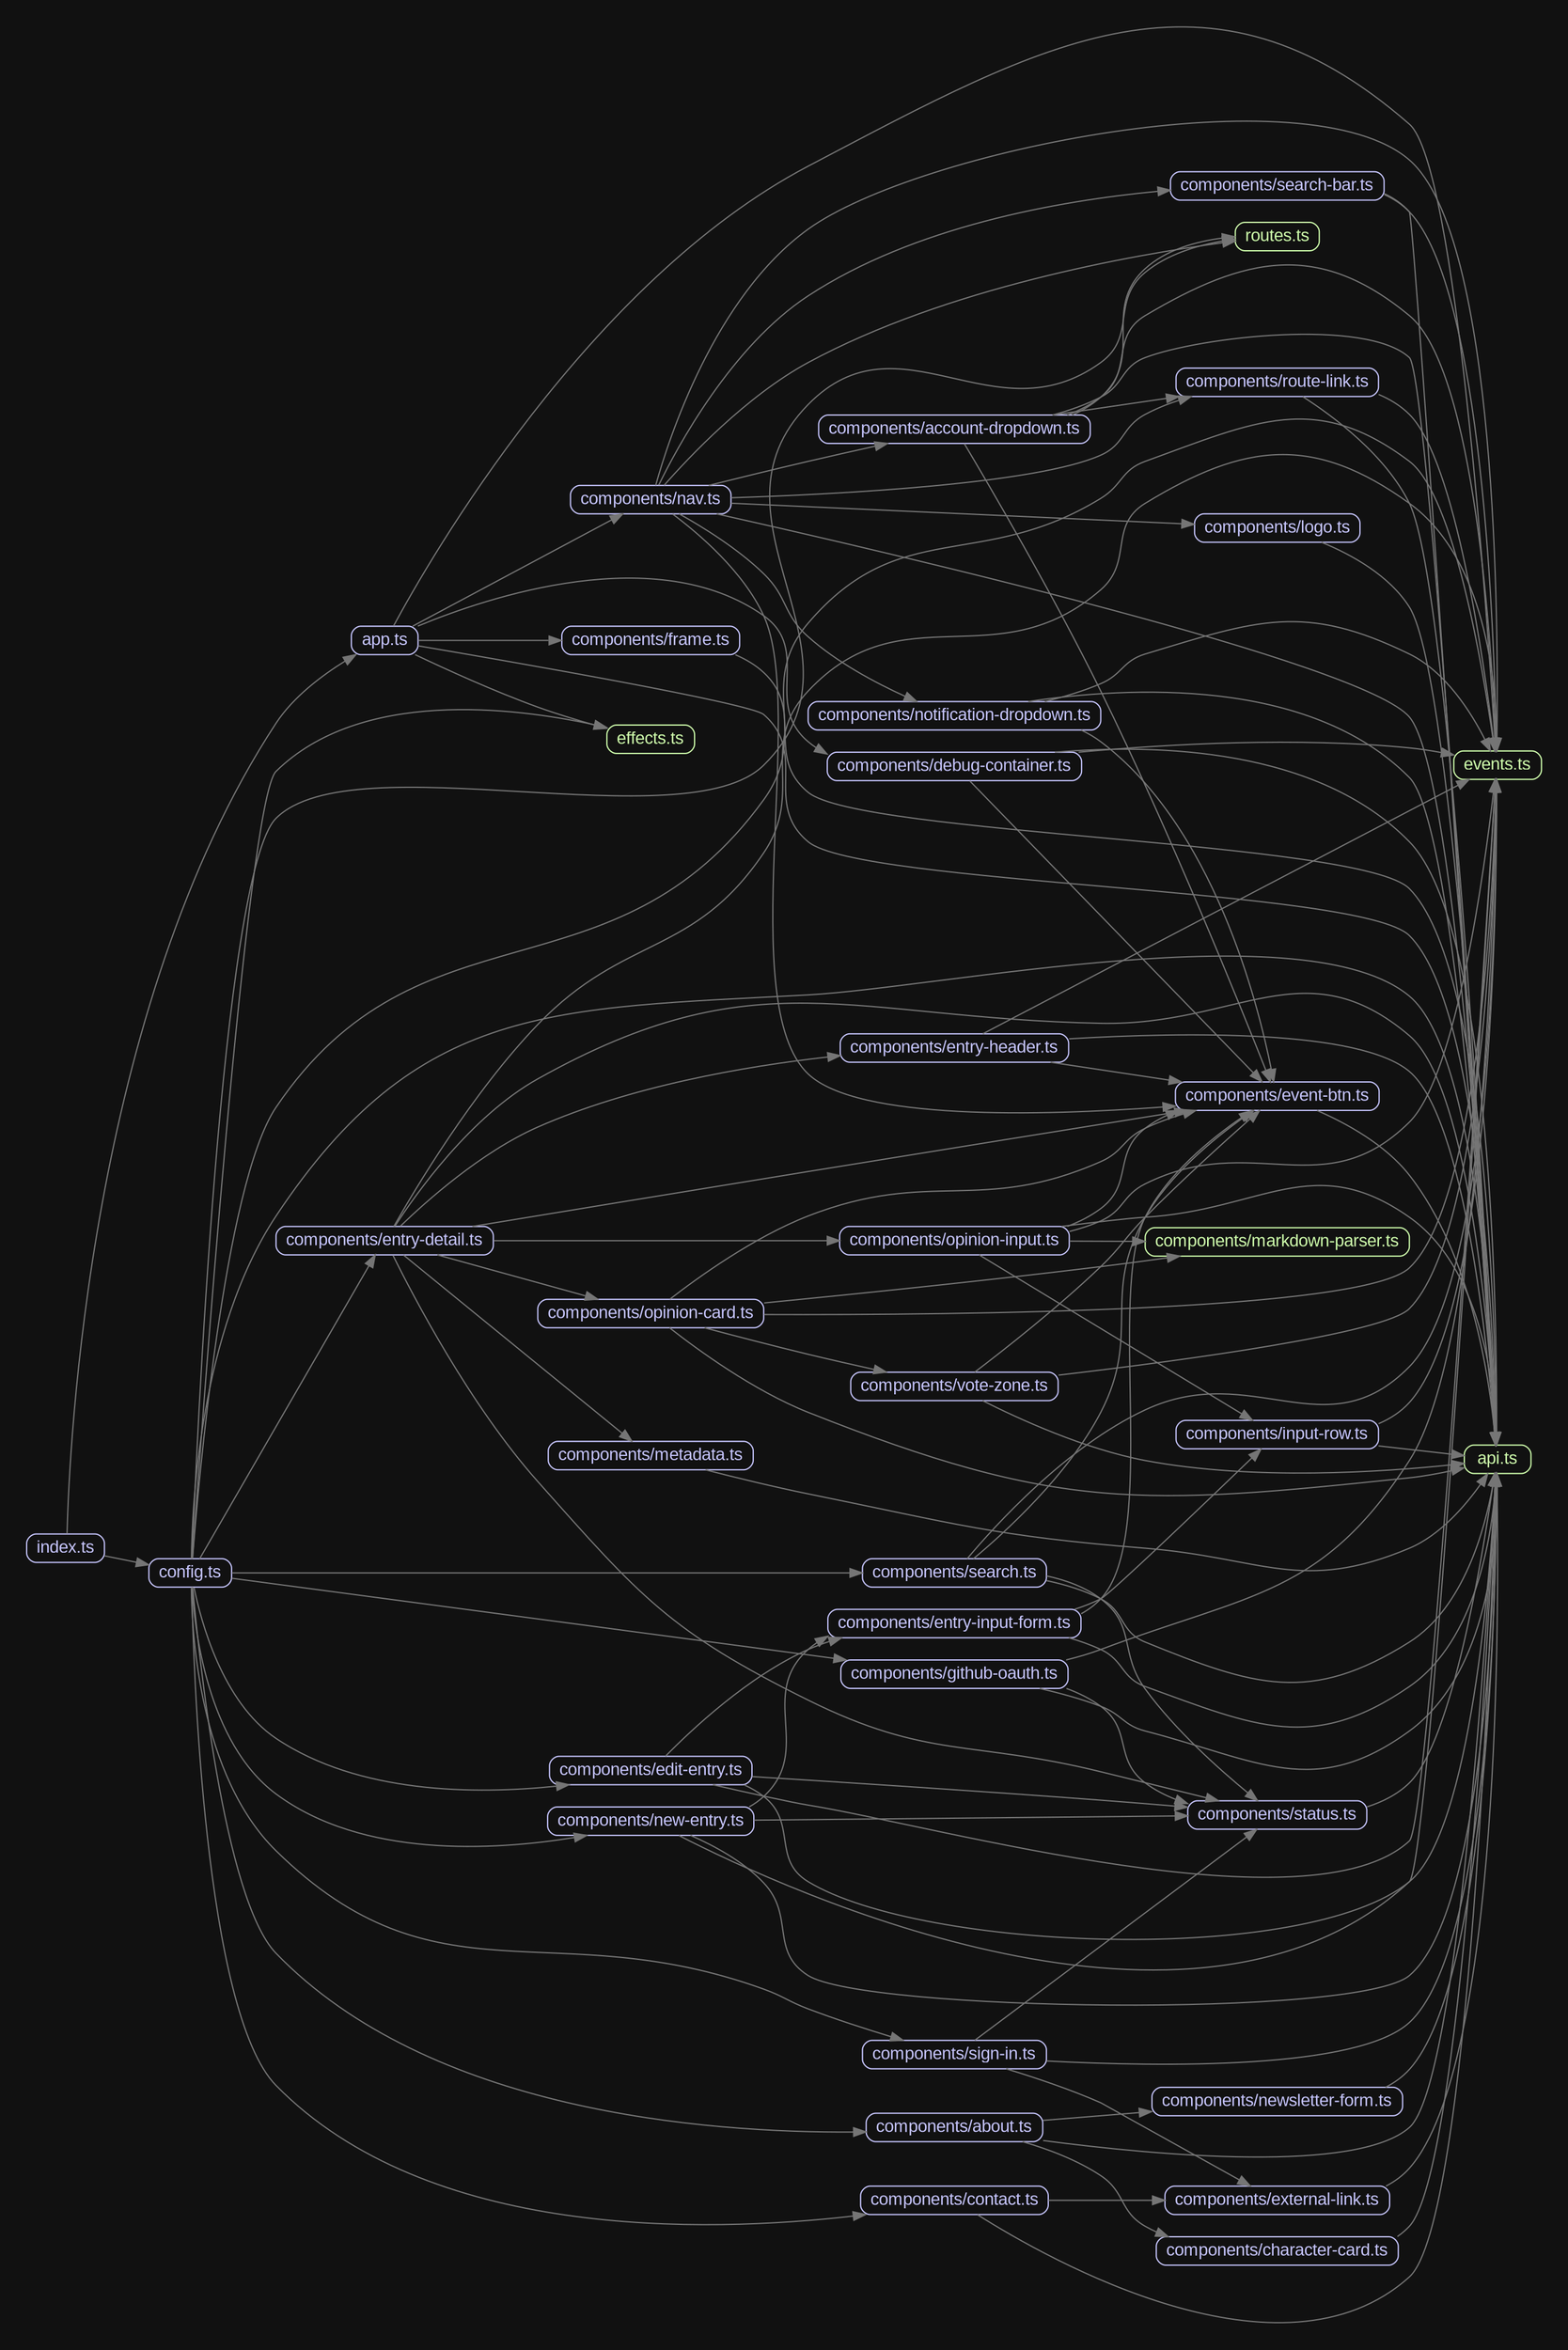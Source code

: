 digraph G {
	graph [bb="0,0,1227,1854.4",
		bgcolor="#111111",
		layout=dot,
		overlap=false,
		pad=0.3,
		rankdir=LR
	];
	node [color="#c6c5fe",
		fontcolor="#c6c5fe",
		fontname=Arial,
		fontsize="14px",
		height=0,
		label="\N",
		shape=box,
		style=rounded
	];
	edge [color="#757575"];
	"api.ts"	[color="#cfffac",
		fontcolor="#cfffac",
		height=0.31944,
		pos="1191.5,1198",
		width=0.75];
	"app.ts"	[height=0.31944,
		pos="290,798.98",
		width=0.75];
	"app.ts" -> "api.ts"	[pos="e,1190.3,1186.1 317.23,793.18 342.02,788.01 380.33,780.84 414,777.98 610.57,761.32 1097.8,777.62 1120,796.98 1177.7,847.21 1188.2,\
1099 1190.1,1175.8"];
	"components/debug-container.ts"	[height=0.31944,
		pos="751.5,837.98",
		width=2.8611];
	"app.ts" -> "components/debug-container.ts"	[pos="e,648.3,834.99 317.28,804.08 342.11,808.69 380.45,815.32 414,818.98 488.4,827.11 572.46,831.86 637.95,834.57"];
	"components/frame.ts"	[height=0.31944,
		pos="505.5,798.98",
		width=2];
	"app.ts" -> "components/frame.ts"	[pos="e,433.15,798.98 317.18,798.98 343.44,798.98 385.25,798.98 422.71,798.98"];
	"components/nav.ts"	[height=0.31944,
		pos="505.5,454.98",
		width=1.8056];
	"app.ts" -> "components/nav.ts"	[pos="e,497.18,466.77 298.35,787.14 329.59,736.8 451.63,540.17 491.68,475.63"];
	"effects.ts"	[color="#cfffac",
		fontcolor="#cfffac",
		height=0.31944,
		pos="505.5,878.98",
		width=0.98611];
	"app.ts" -> "effects.ts"	[pos="e,469.77,870.18 314.65,810.5 339.14,822.15 378.69,840.22 414,852.98 428.74,858.31 445.13,863.29 459.87,867.44"];
	"events.ts"	[color="#cfffac",
		fontcolor="#cfffac",
		height=0.31944,
		pos="1191.5,421.98",
		width=0.98611];
	"app.ts" -> "events.ts"	[pos="e,1189.9,410.14 291.09,787.41 291.99,703.34 302.11,187.06 414,92.981 474.04,42.497 1059,43.665 1120,92.981 1168.2,131.95 1184.9,\
332.41 1189.2,399.83"];
	"components/debug-container.ts" -> "api.ts"	[pos="e,1189.8,1186.2 854.8,833.46 949.7,831.54 1081.9,835.4 1120,868.98 1166.5,909.94 1184.4,1109.1 1189.1,1176"];
	"components/debug-container.ts" -> "events.ts"	[pos="e,1185,433.55 759,826.05 777.83,792.39 835.58,695.27 906,635.98 987.97,566.98 1039.8,596 1120,524.98 1146.9,501.21 1168.5,465.12 \
1180.4,442.58"];
	"components/event-btn.ts"	[height=0.31944,
		pos="1013,1040",
		width=2.2917];
	"components/debug-container.ts" -> "components/event-btn.ts"	[pos="e,977.77,1028.5 854.69,847.58 860.19,850.43 865.36,853.86 870,857.98 912.27,895.52 870.83,935.72 906,979.98 922.04,1000.2 946.85,\
1014.7 968.44,1024.5"];
	"components/frame.ts" -> "api.ts"	[pos="e,1190.1,1186.4 577.67,797.73 730.59,795.73 1079.9,795.08 1120,829.98 1172.7,875.92 1186.6,1104.3 1189.7,1176.2"];
	"components/nav.ts" -> "api.ts"	[pos="e,1190,1186.3 570.69,459.65 712.7,471.38 1046.7,507.12 1120,587.98 1160.4,632.53 1184.3,1072.1 1189.5,1176"];
	"components/nav.ts" -> "events.ts"	[pos="e,1189.2,410.27 508.29,443.26 515.32,401.71 545.09,260.56 633,197.98 732.61,127.07 783.96,171.55 906,163.98 1000.9,158.09 1044.4,\
106.27 1120,163.98 1158.1,193.1 1180.7,343.42 1187.9,400.22"];
	"components/account-dropdown.ts"	[height=0.31944,
		pos="751.5,374.98",
		width=3.0556];
	"components/nav.ts" -> "components/account-dropdown.ts"	[pos="e,688.33,386.48 530.24,443.27 555.29,431.29 596.17,412.81 633,400.98 647.52,396.32 663.32,392.2 678.48,388.7"];
	"components/nav.ts" -> "components/event-btn.ts"	[pos="e,930.3,1046.5 510.32,466.58 523.9,508.25 570.49,654.42 597,777.98 608.27,830.5 593.37,980.73 633,1017 673.46,1054 821.39,1052.6 \
920.02,1047.1"];
	"components/route-link.ts"	[height=0.31944,
		pos="1013,305.98",
		width=2.2778];
	"components/nav.ts" -> "components/route-link.ts"	[pos="e,930.84,311.1 516.64,443.48 536.51,421.78 583.04,375.1 633,353.98 683.25,332.74 825.42,318.98 920.63,311.85"];
	"routes.ts"	[color="#cfffac",
		fontcolor="#cfffac",
		height=0.31944,
		pos="1013,184.98",
		width=0.94444];
	"components/nav.ts" -> "routes.ts"	[pos="e,978.8,188.62 509.72,443.23 520.35,406.85 557.99,295.51 633,244.98 660.56,226.42 875.38,200.34 968.82,189.74"];
	"components/logo.ts"	[height=0.31944,
		pos="1013,727.98",
		width=1.8611];
	"components/nav.ts" -> "components/logo.ts"	[pos="e,949.96,716.42 513.89,466.64 531.37,493.32 577.98,559.35 633,595.98 729.22,660.04 859.9,696.51 939.97,714.24"];
	"components/notification-dropdown.ts"	[height=0.31944,
		pos="751.5,575.98",
		width=3.2917];
	"components/nav.ts" -> "components/notification-dropdown.ts"	[pos="e,675.59,564.43 518.27,466.64 539.36,486.85 585.84,528.3 633,549.98 643.28,554.71 654.46,558.6 665.71,561.79"];
	"components/search-bar.ts"	[height=0.31944,
		pos="1013,264.98",
		width=2.4028];
	"components/nav.ts" -> "components/search-bar.ts"	[pos="e,926.37,259.19 512.89,443.26 528.9,415.2 573.69,344.2 633,312.98 721.08,266.62 836.15,258.12 916.28,259.02"];
	"components/about.ts"	[height=0.31944,
		pos="751.5,1722",
		width=1.9861];
	"components/about.ts" -> "api.ts"	[pos="e,1189.9,1209.9 772.72,1733.5 833.77,1766.6 1018.2,1853.9 1120,1764 1161.6,1727.2 1184.4,1320.2 1189.4,1220.1"];
	"components/character-card.ts"	[height=0.31944,
		pos="1013,1743",
		width=2.7222];
	"components/about.ts" -> "components/character-card.ts"	[pos="e,914.68,1735.1 823.07,1727.7 848.2,1729.7 877.1,1732.1 904.61,1734.3"];
	"components/newsletter-form.ts"	[height=0.31944,
		pos="1013,1702",
		width=2.8194];
	"components/about.ts" -> "components/newsletter-form.ts"	[pos="e,911.27,1709.7 823.07,1716.5 847.15,1714.7 874.71,1712.6 901.18,1710.5"];
	"components/character-card.ts" -> "api.ts"	[pos="e,1190.7,1209.8 1110.2,1731.2 1113.7,1728.8 1117,1726.1 1120,1723 1190.1,1649.1 1191.7,1310 1190.8,1220"];
	"components/newsletter-form.ts" -> "api.ts"	[pos="e,1190.5,1209.6 1100.6,1690.5 1107.9,1686.7 1114.5,1682 1120,1676 1182.1,1607.8 1189.5,1304.1 1190.4,1219.8"];
	"components/account-dropdown.ts" -> "api.ts"	[pos="e,1190,1186.5 852.32,386.49 937.73,401.98 1056.6,438.1 1120,521.98 1160.4,575.46 1184.6,1066.5 1189.6,1176.3"];
	"components/account-dropdown.ts" -> "events.ts"	[pos="e,1179.4,410.14 807.11,363.43 880.38,350.33 1013.6,334.99 1120,369.98 1139.9,376.51 1158.7,391.02 1171.9,403.06"];
	"components/account-dropdown.ts" -> "components/event-btn.ts"	[pos="e,973.41,1028.4 763.06,386.51 787.08,413.54 845.59,484.05 870,554.98 900.84,644.61 854.84,900.19 906,979.98 919.37,1000.8 942.71,\
1015.2 964.08,1024.6"];
	"components/account-dropdown.ts" -> "components/route-link.ts"	[pos="e,955.82,317.54 816.94,363.44 834.38,359.58 853.1,354.76 870,348.98 886.74,343.26 889.32,337.9 906,331.98 918.67,327.49 932.45,323.49 \
945.76,320.06"];
	"components/account-dropdown.ts" -> "routes.ts"	[pos="e,988.04,196.59 764.55,363.22 789.59,339.14 849.61,283.16 906,243.98 929.35,227.76 957.56,212.23 979,201.19"];
	"components/event-btn.ts" -> "api.ts"	[pos="e,1184.5,1186.3 1042.3,1051.5 1065,1061.7 1096.8,1078.2 1120,1099 1145.6,1121.9 1167.2,1155.8 1179.5,1177.4"];
	"components/route-link.ts" -> "api.ts"	[pos="e,1190.6,1186.4 1032.9,317.76 1057.8,334.44 1100.6,367.45 1120,407.98 1187.7,549.35 1190.8,1064.1 1190.6,1176.3"];
	"components/route-link.ts" -> "events.ts"	[pos="e,1184.7,410.28 1088.5,317.52 1099.6,321.11 1110.4,325.81 1120,331.98 1146.9,349.36 1167.9,380.61 1179.8,401.33"];
	"components/contact.ts"	[height=0.31944,
		pos="751.5,1584",
		width=2.1111];
	"components/contact.ts" -> "api.ts"	[pos="e,1190,1209.7 827.81,1589 922.63,1593.6 1078.2,1594.9 1120,1558 1171.2,1512.7 1186.1,1290.5 1189.6,1219.7"];
	"components/external-link.ts"	[height=0.31944,
		pos="1013,1622",
		width=2.5278];
	"components/contact.ts" -> "components/external-link.ts"	[pos="e,933.04,1610.4 827.56,1595 857.41,1599.3 891.99,1604.4 923.08,1609"];
	"components/external-link.ts" -> "api.ts"	[pos="e,1190.1,1209.5 1100.2,1610.4 1107.6,1606.7 1114.4,1602 1120,1596 1171.9,1540.6 1186.4,1294.5 1189.7,1219.6"];
	"components/edit-entry.ts"	[height=0.31944,
		pos="505.5,1393",
		width=2.2778];
	"components/edit-entry.ts" -> "api.ts"	[pos="e,1188.9,1209.5 555.6,1404.6 685,1433.9 1031.5,1504.2 1120,1438 1155.6,1411.3 1179.4,1273.6 1187.5,1219.6"];
	"components/edit-entry.ts" -> "events.ts"	[pos="e,1155.8,424.82 511.83,1381.5 528.07,1345.8 577.04,1233.6 597,1135 609.81,1071.7 592.79,605.5 633,554.98 697.42,474.03 1025,436.84 \
1145.7,425.72"];
	"components/entry-input-form.ts"	[height=0.31944,
		pos="751.5,1194",
		width=2.8472];
	"components/edit-entry.ts" -> "components/entry-input-form.ts"	[pos="e,649.74,1205.5 510.92,1381.4 523.98,1348.9 565.7,1256.4 633,1214 635.46,1212.4 638.01,1211 640.62,1209.7"];
	"components/status.ts"	[height=0.31944,
		pos="1013,1390",
		width=2.0139];
	"components/edit-entry.ts" -> "components/status.ts"	[pos="e,940.39,1390.4 587.72,1392.5 681.83,1391.9 836.02,1391 930.32,1390.5"];
	"components/entry-input-form.ts" -> "api.ts"	[pos="e,1164.2,1197.7 854.09,1194.9 950.08,1195.8 1088.8,1197.1 1154,1197.6"];
	"components/entry-input-form.ts" -> "components/event-btn.ts"	[pos="e,980.37,1051.5 854.23,1182.4 859.81,1179.8 865.12,1176.7 870,1173 899.17,1150.9 880.86,1125.5 906,1099 924.03,1079.9 949.61,1065.4 \
971.13,1055.6"];
	"components/input-row.ts"	[height=0.31944,
		pos="1013,1120",
		width=2.2778];
	"components/entry-input-form.ts" -> "components/input-row.ts"	[pos="e,985.52,1131.5 828.48,1182.5 842.39,1179.8 856.71,1176.6 870,1173 906.89,1162.9 947.67,1147.2 976.03,1135.5"];
	"components/status.ts" -> "api.ts"	[pos="e,1189.1,1209.7 1085.7,1382 1098.1,1378.1 1110.2,1372.3 1120,1364 1164.3,1326.3 1181.5,1255.8 1187.5,1220"];
	"components/entry-detail.ts"	[height=0.31944,
		pos="290,1115",
		width=2.4444];
	"components/entry-detail.ts" -> "api.ts"	[pos="e,1189.3,1209.8 297.64,1126.6 313.28,1154.3 352.98,1226.8 378,1291 398.7,1344 371.68,1375.9 414,1414 487.51,1480.2 534.66,1443.1 \
633,1454 740.59,1465.9 1034.2,1531 1120,1465 1159.4,1434.6 1181.3,1277.9 1188.1,1219.7"];
	"components/entry-detail.ts" -> "events.ts"	[pos="e,1189.5,410.25 295.31,1103.3 309.69,1064 356.3,932.08 378,818.98 410.38,650.2 350.49,593.68 414,433.98 472.38,287.18 493.74,228.6 \
633,153.98 728.48,102.82 1034.8,66.075 1120,132.98 1162.5,166.39 1182.7,338.61 1188.6,400.11"];
	"components/entry-detail.ts" -> "components/event-btn.ts"	[pos="e,930.04,1045.3 352.8,1103.4 372.33,1100.1 394.02,1096.6 414,1094 592.53,1070.7 802.36,1054.3 919.99,1046"];
	"components/entry-detail.ts" -> "components/status.ts"	[pos="e,940.33,1385.6 372.03,1126.7 374.11,1128 376.11,1129.4 378,1131 412.14,1159.3 384.08,1191.3 414,1224 487.26,1304.1 529.48,1299.4 \
633,1332 732.5,1363.3 852.21,1378 930.1,1384.7"];
	"components/entry-header.ts"	[height=0.31944,
		pos="751.5,1276",
		width=2.5694];
	"components/entry-detail.ts" -> "components/entry-header.ts"	[pos="e,672.54,1264.4 314.43,1126.6 368.96,1153.2 509.16,1219 633,1255 642.48,1257.7 652.5,1260.2 662.52,1262.4"];
	"components/metadata.ts"	[height=0.31944,
		pos="505.5,1544",
		width=2.3056];
	"components/entry-detail.ts" -> "components/metadata.ts"	[pos="e,435.68,1532.3 290.81,1126.6 290.6,1179.7 296.92,1402.8 414,1518 417.76,1521.7 422.02,1524.9 426.58,1527.6"];
	"components/opinion-card.ts"	[height=0.31944,
		pos="505.5,1115",
		width=2.5417];
	"components/entry-detail.ts" -> "components/opinion-card.ts"	[pos="e,413.82,1115 378.15,1115 386.6,1115 395.22,1115 403.79,1115"];
	"components/opinion-input.ts"	[height=0.31944,
		pos="751.5,996.98",
		width=2.5833];
	"components/entry-detail.ts" -> "components/opinion-input.ts"	[pos="e,660.24,1008.5 313.09,1103.5 337.27,1091.3 377.47,1072.3 414,1061 491.66,1036.9 582.35,1020.3 650.01,1010"];
	"components/entry-header.ts" -> "api.ts"	[pos="e,1188.2,1209.6 824.66,1287.5 839.96,1291.2 855.78,1295.9 870,1302 887.69,1309.5 887.6,1320.4 906,1326 997.03,1353.5 1038.1,1374.4 \
1120,1326 1159.1,1302.9 1178,1249.5 1185.8,1219.5"];
	"components/entry-header.ts" -> "events.ts"	[pos="e,1190.2,433.59 844.27,1282 929.65,1282.1 1053.4,1267 1120,1188 1169.3,1129.5 1186.8,562.17 1190,443.63"];
	"components/entry-header.ts" -> "components/event-btn.ts"	[pos="e,975.57,1051.5 844.01,1270.8 853.62,1267.2 862.57,1262.1 870,1255 921.56,1205.9 863.23,1155.8 906,1099 921.05,1079 944.99,1064.8 \
966.31,1055.4"];
	"components/metadata.ts" -> "api.ts"	[pos="e,1189.8,1209.5 588.52,1546.2 746.34,1549.8 1080.2,1553.3 1120,1520 1166.6,1481 1184.4,1285.4 1189.1,1219.6"];
	"components/opinion-card.ts" -> "api.ts"	[pos="e,1190.9,1209.6 509.89,1126.7 521,1163.1 559.93,1275 633,1332 732.6,1409.7 780.94,1393.3 906,1411 1000.2,1424.3 1042.9,1466.7 1120,\
1411 1182.1,1366.1 1190.4,1264.3 1190.9,1219.7"];
	"components/opinion-card.ts" -> "events.ts"	[pos="e,1156,417.8 522.79,1103.2 544.2,1086.7 580.97,1054.5 597,1017 622.01,958.54 587.6,490.48 633,445.98 704.77,375.63 1026.4,403.55 \
1145.8,416.66"];
	"components/opinion-card.ts" -> "components/event-btn.ts"	[pos="e,950.34,1051.5 597.02,1120.7 672.06,1122.6 780.51,1118.6 870,1089 888.02,1083 888.55,1073.5 906,1066 916.89,1061.3 928.78,1057.4 \
940.53,1054.1"];
	"components/markdown-parser.ts"	[color="#cfffac",
		fontcolor="#cfffac",
		height=0.31944,
		pos="1013,959.98",
		width=2.9722];
	"components/opinion-card.ts" -> "components/markdown-parser.ts"	[pos="e,950.73,948.43 517.46,1103.3 534.58,1085 568.64,1048.5 597,1017 613.23,998.96 611.12,986.45 633,975.98 731.36,928.93 861.02,936.04 \
940.35,946.94"];
	"components/vote-zone.ts"	[height=0.31944,
		pos="751.5,1235",
		width=2.3333];
	"components/opinion-card.ts" -> "components/vote-zone.ts"	[pos="e,667.43,1225.4 517.42,1126.7 537.89,1147.8 584.37,1192.2 633,1214 640.83,1217.5 649.21,1220.4 657.74,1222.8"];
	"components/opinion-input.ts" -> "api.ts"	[pos="e,1190,1186.2 844.77,991.52 939.11,987.83 1077.6,988.25 1120,1019 1171.4,1056.3 1185.4,1137 1189.1,1176"];
	"components/opinion-input.ts" -> "events.ts"	[pos="e,1190.6,433.62 774.21,985.26 801.26,969.44 846.75,938.62 870,898.98 913.93,824.09 847.09,770.76 906,706.98 972.86,634.59 1049.1,\
717.38 1120,648.98 1178.5,592.61 1188.7,488.74 1190.3,443.73"];
	"components/opinion-input.ts" -> "components/event-btn.ts"	[pos="e,942.27,1028.4 822.04,1008.5 855.93,1014.1 896.86,1020.9 932.03,1026.7"];
	"components/opinion-input.ts" -> "components/input-row.ts"	[pos="e,987.46,1108.4 776.91,1008.6 823.47,1030.6 925.04,1078.8 978.14,1103.9"];
	"components/opinion-input.ts" -> "components/markdown-parser.ts"	[pos="e,930.92,971.54 833.18,985.48 861,981.51 892.35,977.04 920.93,972.97"];
	"components/input-row.ts" -> "api.ts"	[pos="e,1178,1186.3 1078.7,1131.6 1092.7,1135.2 1107.1,1140 1120,1146 1138.5,1154.6 1156.9,1168.5 1170.3,1179.7"];
	"components/input-row.ts" -> "events.ts"	[pos="e,1190.1,433.49 1095,1111.5 1104.5,1107.4 1113.2,1101.8 1120,1094 1163.8,1043.8 1185.4,553.34 1189.7,443.66"];
	"components/github-oauth.ts"	[height=0.31944,
		pos="751.5,878.98",
		width=2.5556];
	"components/github-oauth.ts" -> "api.ts"	[pos="e,1189.5,1186.2 843.54,873.85 938.72,870.49 1079.8,871.83 1120,905.98 1161.6,941.32 1182.3,1114.3 1188.5,1176"];
	"components/github-oauth.ts" -> "events.ts"	[pos="e,1189,433.89 843.67,874.3 853.45,870.58 862.54,865.32 870,857.98 929.4,799.54 851.99,737.44 906,673.98 971.72,596.78 1047.1,665.47 \
1120,594.98 1163.5,552.89 1181.1,480.19 1187.4,443.9"];
	"components/github-oauth.ts" -> "components/status.ts"	[pos="e,1006.1,1378.3 774.02,890.64 800.87,906.36 846.14,936.93 870,975.98 908.9,1039.7 883.34,1068.9 906,1140 933.97,1227.7 980.97,1327.1 \
1001.7,1369.3"];
	"components/logo.ts" -> "api.ts"	[pos="e,1190.3,1186.4 1080,731.91 1095,735.85 1109.5,742.62 1120,753.98 1177.7,816.66 1188.3,1095.2 1190.1,1176"];
	"components/notification-dropdown.ts" -> "api.ts"	[pos="e,1190.3,1186.3 870.24,584.65 954.19,597.58 1062.1,629.36 1120,706.98 1176.7,782.94 1188,1091.3 1190.1,1176.2"];
	"components/notification-dropdown.ts" -> "events.ts"	[pos="e,1177.9,433.5 822.25,564.48 898.25,550.18 1022.1,521.66 1120,473.98 1138.3,465.05 1156.8,451.2 1170.3,440.04"];
	"components/notification-dropdown.ts" -> "components/event-btn.ts"	[pos="e,976.25,1028.4 759.4,587.59 779.37,621.64 837.82,724.68 870,816.98 894.43,887.04 861.9,920.32 906,979.98 921.11,1000.4 945.4,1014.9 \
966.92,1024.5"];
	"components/search-bar.ts" -> "api.ts"	[pos="e,1190,1186.3 1099.6,270.44 1107.3,273.91 1114.3,278.64 1120,284.98 1150.7,319.28 1183.6,1039.7 1189.5,1175.9"];
	"components/search-bar.ts" -> "events.ts"	[pos="e,1188.1,410.18 1099.7,273.89 1106.9,276.76 1113.8,280.39 1120,284.98 1158.5,313.74 1177.7,369.68 1185.7,400.44"];
	"components/new-entry.ts"	[height=0.31944,
		pos="505.5,996.98",
		width=2.3194];
	"components/new-entry.ts" -> "api.ts"	[pos="e,1189.1,1186.2 523.55,985.45 547,970.36 591.07,944.71 633,934.98 685.71,922.76 1077.3,905.78 1120,938.98 1158,968.53 1180.6,1119.2 \
1187.9,1176.2"];
	"components/new-entry.ts" -> "events.ts"	[pos="e,1190.1,410.13 522.78,985.22 544.17,968.71 580.91,936.43 597,898.98 644.91,787.46 561.8,452.28 633,353.98 698.08,264.13 1028.2,\
181.62 1120,243.98 1172.4,279.59 1185.9,360.87 1189.3,400.06"];
	"components/new-entry.ts" -> "components/entry-input-form.ts"	[pos="e,648.95,1182.7 519.92,1008.7 538.97,1025.9 574.09,1059.7 597,1094 618.44,1126.1 602.52,1149.3 633,1173 635.15,1174.6 637.39,1176.2 \
639.7,1177.6"];
	"components/new-entry.ts" -> "components/status.ts"	[pos="e,974.48,1378.4 521.83,1008.6 542.49,1025.1 578.77,1057.5 597,1094 637.77,1175.6 568.75,1231.3 633,1296 708.48,1372 767.32,1309.4 \
870,1340 886.61,1344.9 889.76,1348.9 906,1355 925.09,1362.1 946.37,1369.3 964.83,1375.3"];
	"components/vote-zone.ts" -> "api.ts"	[pos="e,1164.5,1203.5 835.59,1232.3 910.25,1229.3 1022.8,1223.1 1120,1211 1131.2,1209.6 1143.4,1207.5 1154.4,1205.5"];
	"components/vote-zone.ts" -> "events.ts"	[pos="e,1190.1,433.68 824.22,1223.5 839.4,1220.7 855.28,1217.5 870,1214 982.76,1187.3 1046.2,1229.3 1120,1140 1165.5,1085 1185.9,558.77 \
1189.8,444.01"];
	"components/vote-zone.ts" -> "components/event-btn.ts"	[pos="e,977.14,1051.6 835.75,1231.8 848.3,1228.2 860.28,1222.5 870,1214 910.19,1178.6 872.19,1140.5 906,1099 922.04,1079.3 946.5,1065 \
967.89,1055.5"];
	"components/search.ts"	[height=0.31944,
		pos="751.5,1153",
		width=2.0694];
	"components/search.ts" -> "api.ts"	[pos="e,1164.3,1195.3 826.31,1160.6 921.15,1170.3 1082.1,1186.8 1154,1194.2"];
	"components/search.ts" -> "events.ts"	[pos="e,1190,433.71 804.36,1141.4 825.17,1136 849.13,1128.8 870,1120 887.05,1112.8 888.63,1105.4 906,1099 996.68,1065.5 1054.1,1130.7 \
1120,1060 1163,1013.9 1185.1,550.91 1189.6,443.95"];
	"components/search.ts" -> "components/event-btn.ts"	[pos="e,933.77,1051.5 826.02,1146.3 841.57,1142.4 857.15,1136.3 870,1127 895.48,1108.5 880.73,1084.8 906,1066 911.57,1061.8 917.71,1058.4 \
924.16,1055.4"];
	"components/search.ts" -> "components/status.ts"	[pos="e,1008.2,1378.4 826.19,1156.1 841.56,1159.2 857.02,1164.5 870,1173 944.44,1221.7 988.58,1324.6 1004.8,1368.9"];
	"components/sign-in.ts"	[height=0.31944,
		pos="751.5,1625",
		width=2.0694];
	"components/sign-in.ts" -> "api.ts"	[pos="e,1190.6,1209.8 807.57,1636.5 898.49,1654.1 1074.5,1681.9 1120,1643 1185,1587.4 1190.4,1302 1190.6,1220"];
	"components/sign-in.ts" -> "components/external-link.ts"	[pos="e,922,1623 826.17,1624.1 852.84,1623.8 883.43,1623.5 911.99,1623.1"];
	"components/sign-in.ts" -> "components/status.ts"	[pos="e,1008.1,1401.7 826.16,1621.8 841.53,1618.7 857,1613.5 870,1605 943.89,1556.8 988.2,1455.3 1004.7,1411.2"];
	"config.ts"	[height=0.31944,
		pos="132.5,996.98",
		width=0.93056];
	"config.ts" -> "api.ts"	[pos="e,1190,1209.6 133.57,1008.6 134.24,1083 140.66,1493.2 202,1599 285.66,1743.2 337.74,1821 504.5,1821 504.5,1821 504.5,1821 752.5,\
1821 916.18,1821 1001.3,1909.7 1120,1797 1162.8,1756.3 1184.9,1322.4 1189.6,1219.7"];
	"config.ts" -> "effects.ts"	[pos="e,469.66,873.24 138.22,985.46 147.22,965.15 168.95,923.39 202,904.98 283.62,859.51 397.23,864.54 459.4,871.94"];
	"config.ts" -> "events.ts"	[pos="e,1190.1,410.46 133.16,985.23 131.72,924.25 129.31,638.25 202,420.98 271.6,212.95 285.14,30.981 504.5,30.981 504.5,30.981 504.5,\
30.981 752.5,30.981 916.21,30.981 997.38,-52.485 1120,55.981 1172.1,102.07 1186.4,328.89 1189.7,400.37"];
	"config.ts" -> "components/about.ts"	[pos="e,679.67,1719.8 133.6,1008.9 134.39,1078.6 141.38,1432.8 202,1519 309.28,1671.4 544.78,1709.6 669.42,1719"];
	"config.ts" -> "routes.ts"	[pos="e,978.91,178 135.91,985.24 154.45,898.63 282.95,357.89 633,197.98 745.01,146.81 895.68,163.48 968.71,176.17"];
	"config.ts" -> "components/contact.ts"	[pos="e,692.02,1595.5 134.68,1008.6 142.43,1078.1 192.92,1439.8 414,1565 496.75,1611.8 610.04,1606.9 681.75,1597"];
	"config.ts" -> "components/edit-entry.ts"	[pos="e,446.48,1381.5 137.99,1008.7 147.71,1033.2 172.22,1091.5 202,1135 280.93,1250.2 295.29,1293.4 414,1367 421.09,1371.4 428.95,1375.1 \
436.99,1378.1"];
	"config.ts" -> "components/entry-detail.ts"	[pos="e,273.51,1103.2 148.69,1008.5 175.91,1029.2 233.16,1072.6 265.49,1097.1"];
	"config.ts" -> "components/github-oauth.ts"	[pos="e,664.08,890.53 144.32,985.19 156.84,972.39 178.74,952.52 202,942.98 365.43,875.95 421.63,920.17 597,898.98 615.43,896.75 635.09,\
894.27 653.98,891.84"];
	"config.ts" -> "components/new-entry.ts"	[pos="e,421.68,996.98 166.1,996.98 220.44,996.98 331.49,996.98 411.58,996.98"];
	"config.ts" -> "components/search.ts"	[pos="e,733.9,1141.4 166.05,990.88 259.25,974.13 525.05,931.52 597,975.98 627.43,994.79 611.27,1019.6 633,1048 660.01,1083.3 700.12,1116.1 \
725.79,1135.4"];
	"config.ts" -> "components/sign-in.ts"	[pos="e,676.86,1631.1 134.21,1008.7 138.09,1070.1 158.23,1355.1 202,1430 262.65,1533.8 302.14,1553.9 414,1598 495.6,1630.1 596.78,1633.9 \
666.77,1631.5"];
	"index.ts"	[height=0.31944,
		pos="31.5,897.98",
		width=0.875];
	"index.ts" -> "app.ts"	[pos="e,262.74,809.12 62.426,886.43 109.88,868.12 202.21,832.48 253.13,812.83"];
	"index.ts" -> "config.ts"	[pos="e,119.77,985.25 44.245,909.73 61.14,926.62 92.482,957.96 112.64,978.13"];
}
